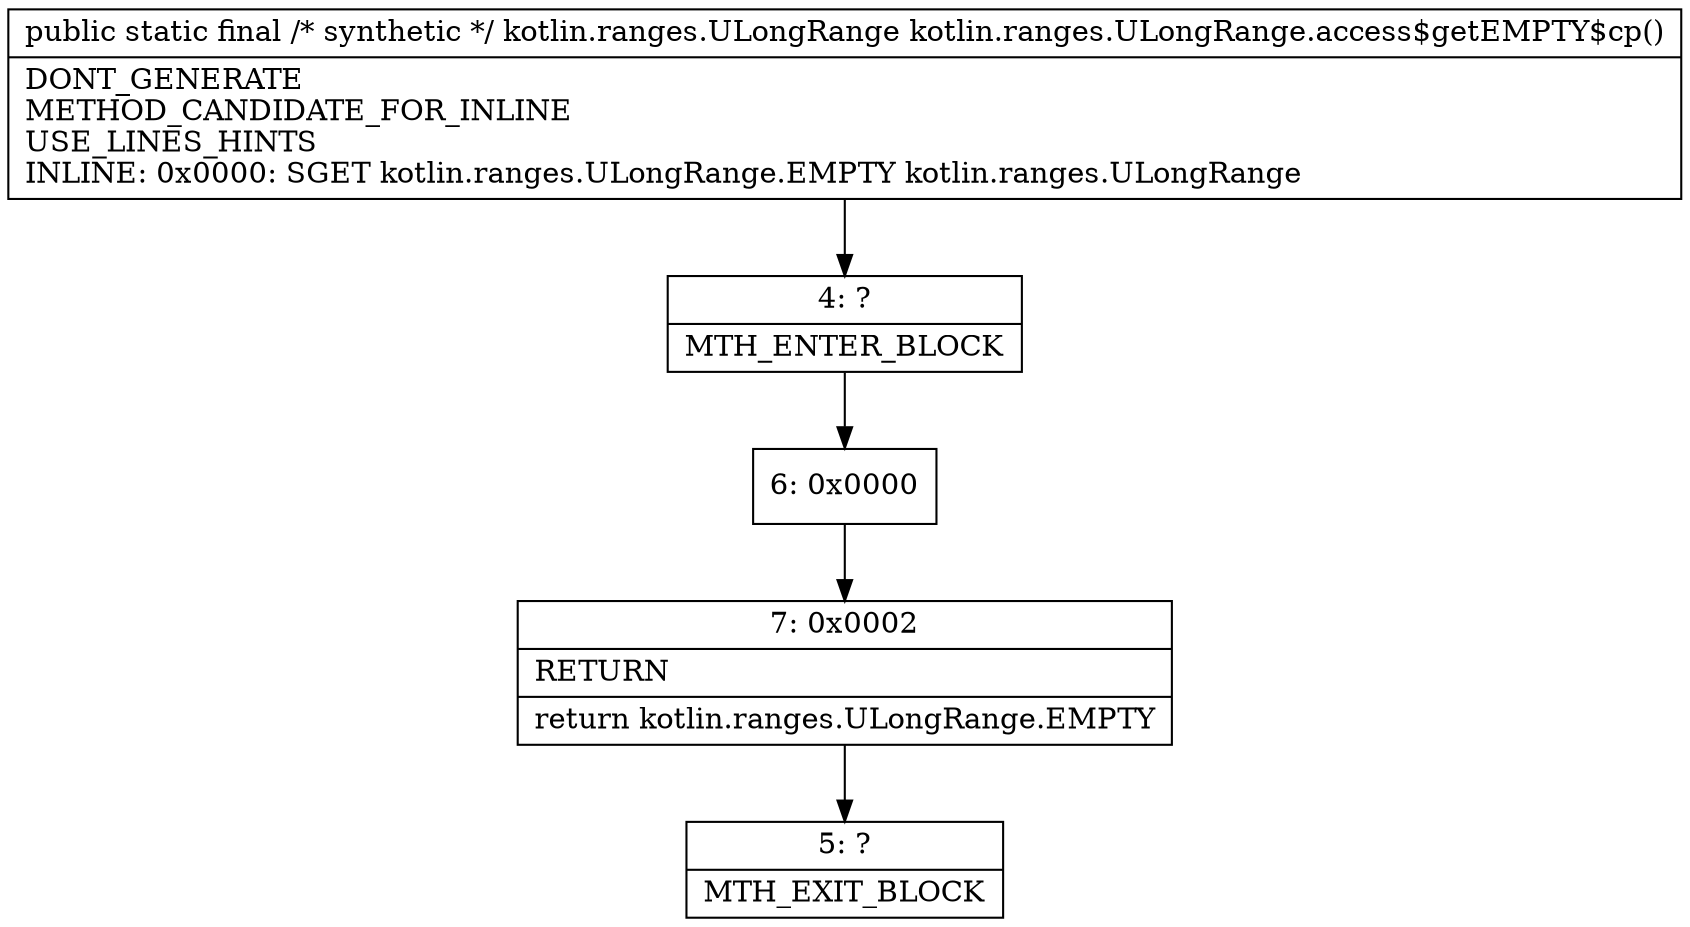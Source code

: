 digraph "CFG forkotlin.ranges.ULongRange.access$getEMPTY$cp()Lkotlin\/ranges\/ULongRange;" {
Node_4 [shape=record,label="{4\:\ ?|MTH_ENTER_BLOCK\l}"];
Node_6 [shape=record,label="{6\:\ 0x0000}"];
Node_7 [shape=record,label="{7\:\ 0x0002|RETURN\l|return kotlin.ranges.ULongRange.EMPTY\l}"];
Node_5 [shape=record,label="{5\:\ ?|MTH_EXIT_BLOCK\l}"];
MethodNode[shape=record,label="{public static final \/* synthetic *\/ kotlin.ranges.ULongRange kotlin.ranges.ULongRange.access$getEMPTY$cp()  | DONT_GENERATE\lMETHOD_CANDIDATE_FOR_INLINE\lUSE_LINES_HINTS\lINLINE: 0x0000: SGET   kotlin.ranges.ULongRange.EMPTY kotlin.ranges.ULongRange\l}"];
MethodNode -> Node_4;Node_4 -> Node_6;
Node_6 -> Node_7;
Node_7 -> Node_5;
}

